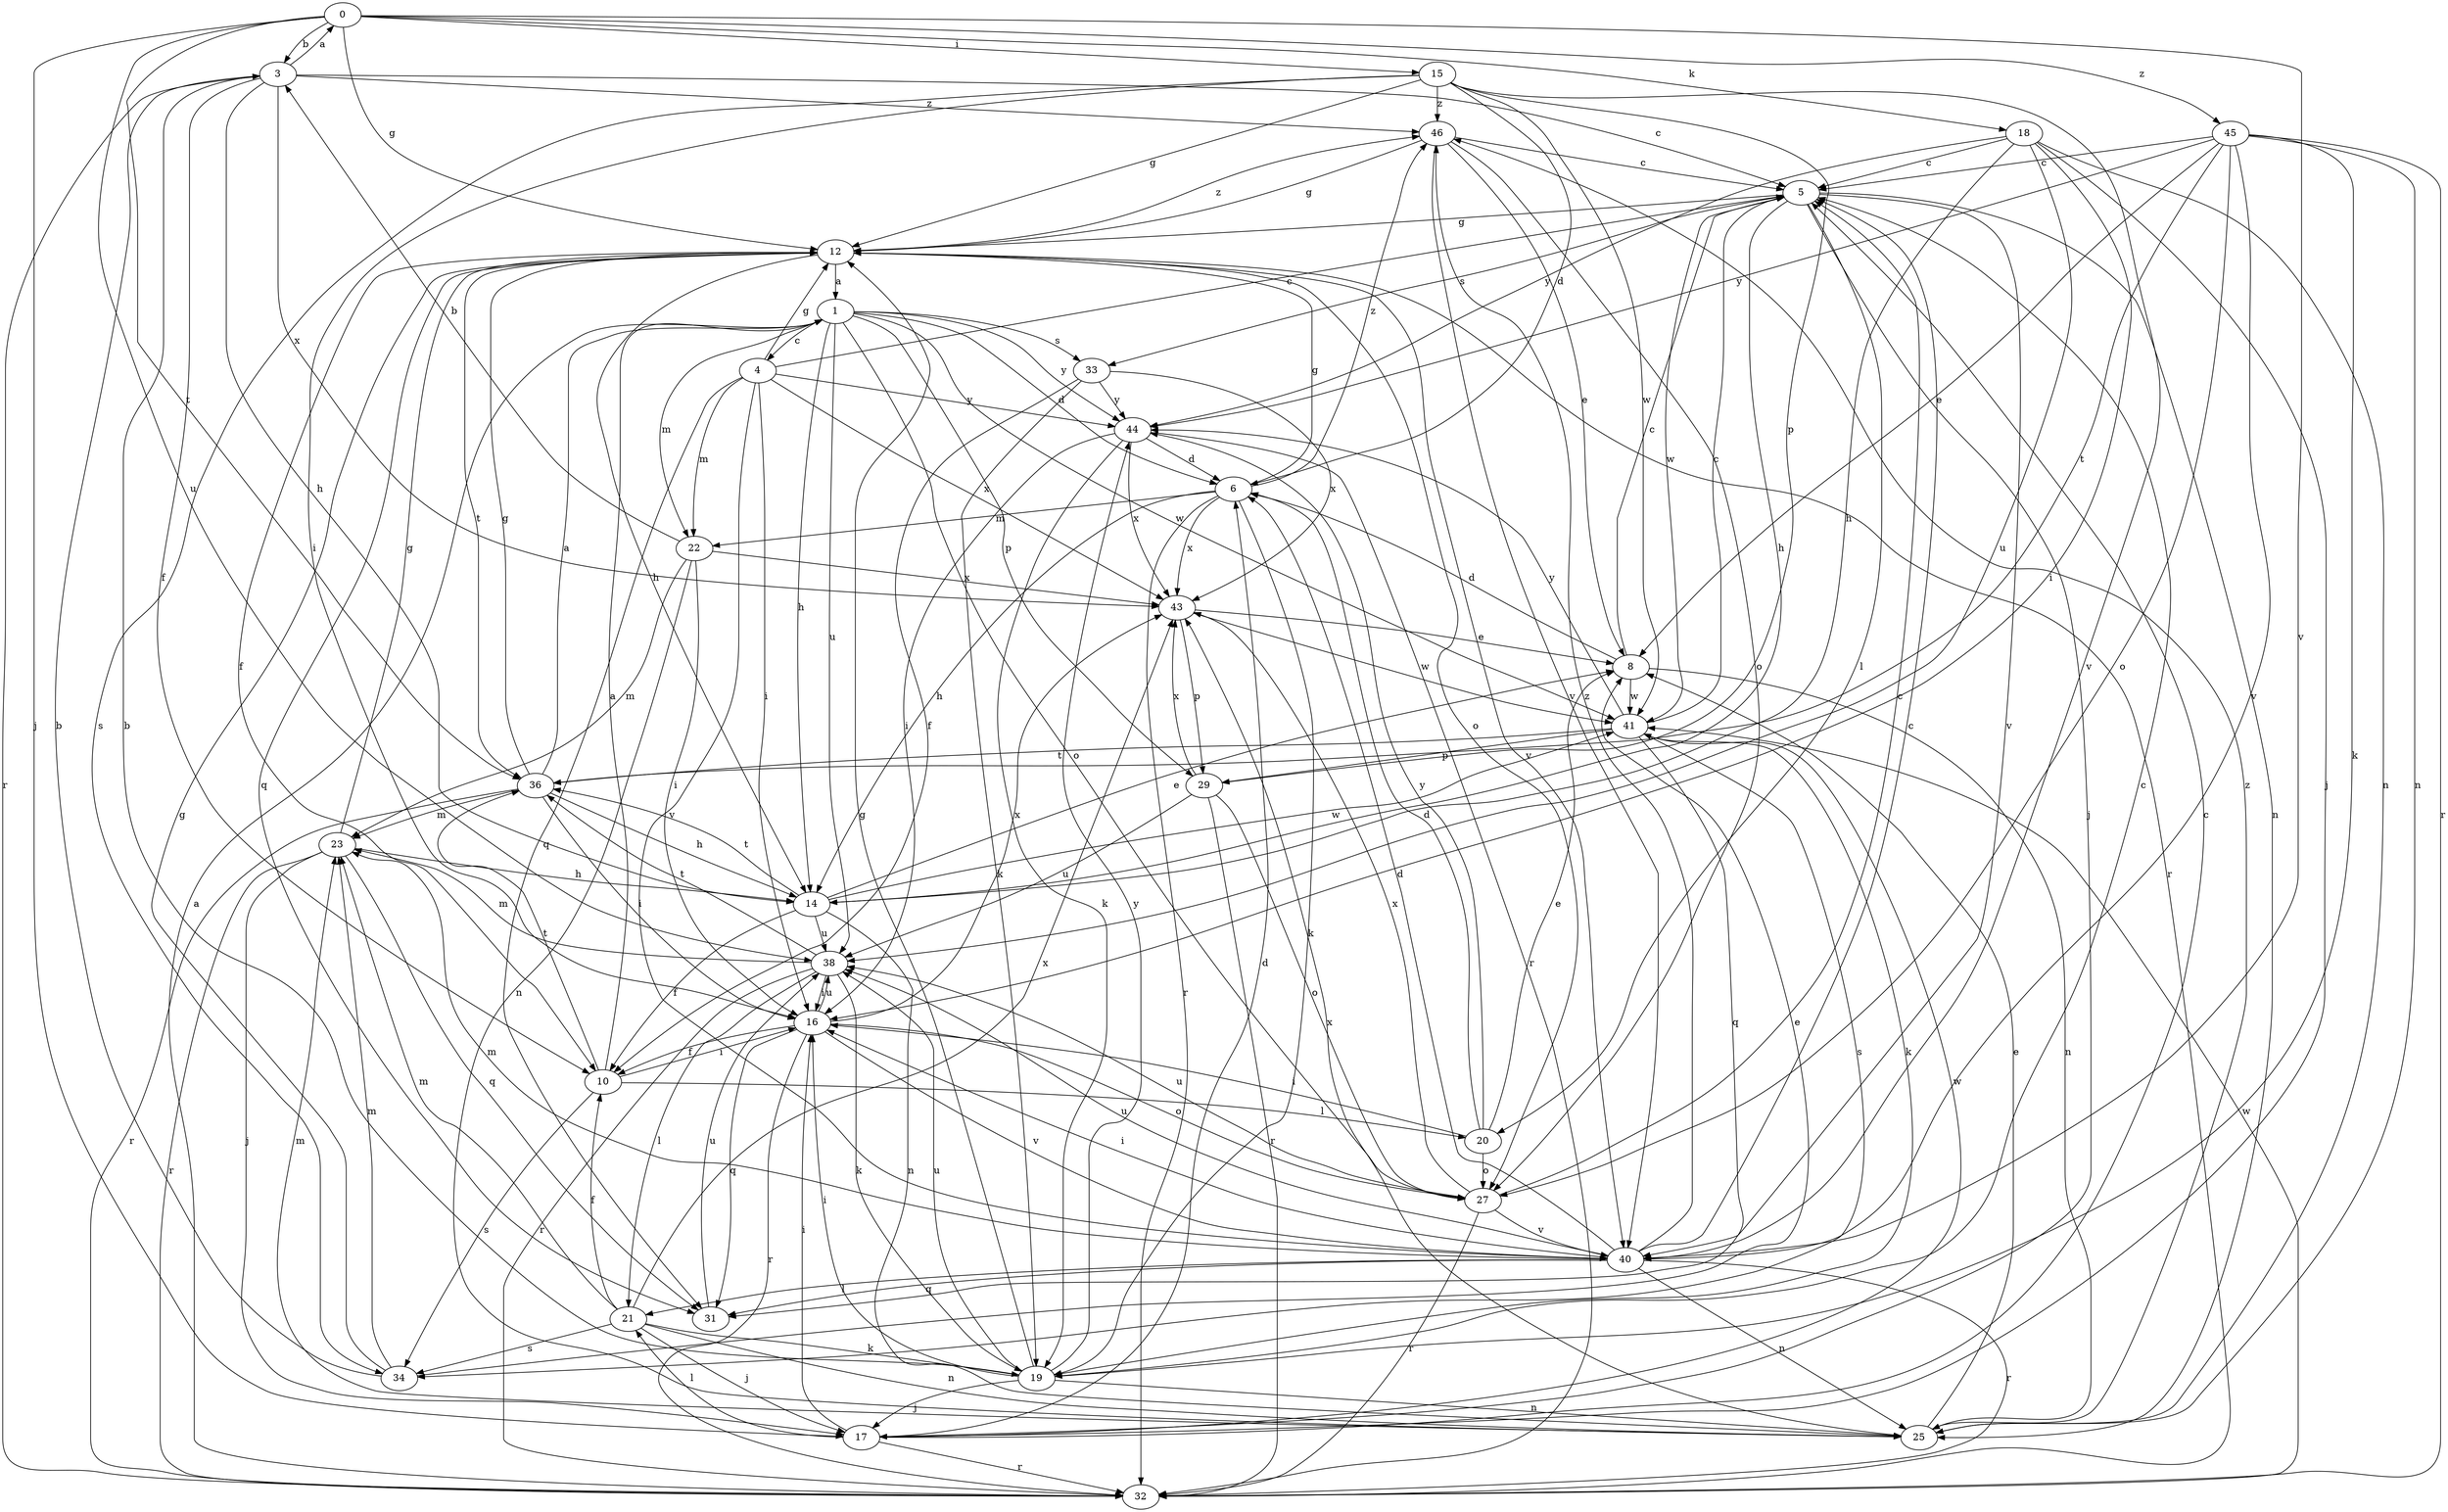 strict digraph  {
0;
1;
3;
4;
5;
6;
8;
10;
12;
14;
15;
16;
17;
18;
19;
20;
21;
22;
23;
25;
27;
29;
31;
32;
33;
34;
36;
38;
40;
41;
43;
44;
45;
46;
0 -> 3  [label=b];
0 -> 12  [label=g];
0 -> 15  [label=i];
0 -> 17  [label=j];
0 -> 18  [label=k];
0 -> 36  [label=t];
0 -> 38  [label=u];
0 -> 40  [label=v];
0 -> 45  [label=z];
1 -> 4  [label=c];
1 -> 6  [label=d];
1 -> 14  [label=h];
1 -> 22  [label=m];
1 -> 27  [label=o];
1 -> 29  [label=p];
1 -> 33  [label=s];
1 -> 38  [label=u];
1 -> 41  [label=w];
1 -> 44  [label=y];
3 -> 0  [label=a];
3 -> 5  [label=c];
3 -> 10  [label=f];
3 -> 14  [label=h];
3 -> 32  [label=r];
3 -> 43  [label=x];
3 -> 46  [label=z];
4 -> 5  [label=c];
4 -> 12  [label=g];
4 -> 16  [label=i];
4 -> 22  [label=m];
4 -> 31  [label=q];
4 -> 40  [label=v];
4 -> 43  [label=x];
4 -> 44  [label=y];
5 -> 12  [label=g];
5 -> 14  [label=h];
5 -> 17  [label=j];
5 -> 20  [label=l];
5 -> 25  [label=n];
5 -> 33  [label=s];
5 -> 40  [label=v];
5 -> 41  [label=w];
6 -> 12  [label=g];
6 -> 14  [label=h];
6 -> 19  [label=k];
6 -> 22  [label=m];
6 -> 32  [label=r];
6 -> 43  [label=x];
6 -> 46  [label=z];
8 -> 5  [label=c];
8 -> 6  [label=d];
8 -> 25  [label=n];
8 -> 41  [label=w];
10 -> 1  [label=a];
10 -> 16  [label=i];
10 -> 20  [label=l];
10 -> 34  [label=s];
10 -> 36  [label=t];
12 -> 1  [label=a];
12 -> 10  [label=f];
12 -> 14  [label=h];
12 -> 27  [label=o];
12 -> 31  [label=q];
12 -> 32  [label=r];
12 -> 36  [label=t];
12 -> 40  [label=v];
12 -> 46  [label=z];
14 -> 8  [label=e];
14 -> 10  [label=f];
14 -> 25  [label=n];
14 -> 36  [label=t];
14 -> 38  [label=u];
14 -> 41  [label=w];
15 -> 6  [label=d];
15 -> 12  [label=g];
15 -> 16  [label=i];
15 -> 29  [label=p];
15 -> 34  [label=s];
15 -> 40  [label=v];
15 -> 41  [label=w];
15 -> 46  [label=z];
16 -> 10  [label=f];
16 -> 27  [label=o];
16 -> 31  [label=q];
16 -> 32  [label=r];
16 -> 38  [label=u];
16 -> 40  [label=v];
16 -> 43  [label=x];
17 -> 5  [label=c];
17 -> 6  [label=d];
17 -> 16  [label=i];
17 -> 21  [label=l];
17 -> 32  [label=r];
17 -> 41  [label=w];
18 -> 5  [label=c];
18 -> 14  [label=h];
18 -> 16  [label=i];
18 -> 17  [label=j];
18 -> 25  [label=n];
18 -> 38  [label=u];
18 -> 44  [label=y];
19 -> 3  [label=b];
19 -> 5  [label=c];
19 -> 12  [label=g];
19 -> 16  [label=i];
19 -> 17  [label=j];
19 -> 25  [label=n];
19 -> 38  [label=u];
19 -> 44  [label=y];
20 -> 6  [label=d];
20 -> 8  [label=e];
20 -> 16  [label=i];
20 -> 27  [label=o];
20 -> 44  [label=y];
21 -> 10  [label=f];
21 -> 17  [label=j];
21 -> 19  [label=k];
21 -> 23  [label=m];
21 -> 25  [label=n];
21 -> 34  [label=s];
21 -> 43  [label=x];
22 -> 3  [label=b];
22 -> 16  [label=i];
22 -> 23  [label=m];
22 -> 25  [label=n];
22 -> 43  [label=x];
23 -> 12  [label=g];
23 -> 14  [label=h];
23 -> 17  [label=j];
23 -> 31  [label=q];
23 -> 32  [label=r];
25 -> 8  [label=e];
25 -> 23  [label=m];
25 -> 43  [label=x];
25 -> 46  [label=z];
27 -> 5  [label=c];
27 -> 32  [label=r];
27 -> 38  [label=u];
27 -> 40  [label=v];
27 -> 43  [label=x];
29 -> 27  [label=o];
29 -> 32  [label=r];
29 -> 38  [label=u];
29 -> 43  [label=x];
31 -> 38  [label=u];
32 -> 1  [label=a];
32 -> 41  [label=w];
33 -> 10  [label=f];
33 -> 19  [label=k];
33 -> 43  [label=x];
33 -> 44  [label=y];
34 -> 3  [label=b];
34 -> 8  [label=e];
34 -> 12  [label=g];
34 -> 23  [label=m];
36 -> 1  [label=a];
36 -> 12  [label=g];
36 -> 14  [label=h];
36 -> 16  [label=i];
36 -> 23  [label=m];
36 -> 32  [label=r];
38 -> 16  [label=i];
38 -> 19  [label=k];
38 -> 21  [label=l];
38 -> 23  [label=m];
38 -> 32  [label=r];
38 -> 36  [label=t];
40 -> 5  [label=c];
40 -> 6  [label=d];
40 -> 16  [label=i];
40 -> 21  [label=l];
40 -> 23  [label=m];
40 -> 25  [label=n];
40 -> 31  [label=q];
40 -> 32  [label=r];
40 -> 38  [label=u];
40 -> 46  [label=z];
41 -> 5  [label=c];
41 -> 19  [label=k];
41 -> 29  [label=p];
41 -> 31  [label=q];
41 -> 34  [label=s];
41 -> 36  [label=t];
41 -> 44  [label=y];
43 -> 8  [label=e];
43 -> 29  [label=p];
43 -> 41  [label=w];
44 -> 6  [label=d];
44 -> 16  [label=i];
44 -> 19  [label=k];
44 -> 32  [label=r];
44 -> 43  [label=x];
45 -> 5  [label=c];
45 -> 8  [label=e];
45 -> 19  [label=k];
45 -> 25  [label=n];
45 -> 27  [label=o];
45 -> 32  [label=r];
45 -> 36  [label=t];
45 -> 40  [label=v];
45 -> 44  [label=y];
46 -> 5  [label=c];
46 -> 8  [label=e];
46 -> 12  [label=g];
46 -> 27  [label=o];
46 -> 40  [label=v];
}
